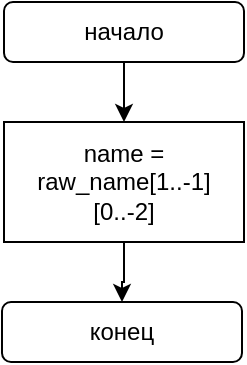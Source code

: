<mxfile version="17.4.5" type="device"><diagram id="6vchvn2INqKsaZ0BZD0O" name="Page-1"><mxGraphModel dx="370" dy="690" grid="1" gridSize="10" guides="1" tooltips="1" connect="1" arrows="1" fold="1" page="1" pageScale="1" pageWidth="827" pageHeight="1169" math="0" shadow="0"><root><mxCell id="0"/><mxCell id="1" parent="0"/><mxCell id="TtExzd5zuu7moBImFZO7-6" value="" style="edgeStyle=orthogonalEdgeStyle;rounded=0;orthogonalLoop=1;jettySize=auto;html=1;" edge="1" parent="1" source="TtExzd5zuu7moBImFZO7-1"><mxGeometry relative="1" as="geometry"><mxPoint x="414" y="100" as="targetPoint"/></mxGeometry></mxCell><mxCell id="TtExzd5zuu7moBImFZO7-1" value="начало" style="rounded=1;whiteSpace=wrap;html=1;" vertex="1" parent="1"><mxGeometry x="354" y="40" width="120" height="30" as="geometry"/></mxCell><mxCell id="TtExzd5zuu7moBImFZO7-96" value="" style="edgeStyle=orthogonalEdgeStyle;rounded=0;orthogonalLoop=1;jettySize=auto;html=1;" edge="1" parent="1" source="TtExzd5zuu7moBImFZO7-94" target="TtExzd5zuu7moBImFZO7-95"><mxGeometry relative="1" as="geometry"/></mxCell><mxCell id="TtExzd5zuu7moBImFZO7-94" value="&lt;div&gt;name =&lt;/div&gt;&lt;div&gt;raw_name[1..-1]&lt;/div&gt;&lt;div&gt;[0..-2]&lt;br&gt;&lt;/div&gt;" style="rounded=0;whiteSpace=wrap;html=1;" vertex="1" parent="1"><mxGeometry x="354" y="100" width="120" height="60" as="geometry"/></mxCell><mxCell id="TtExzd5zuu7moBImFZO7-95" value="конец" style="rounded=1;whiteSpace=wrap;html=1;" vertex="1" parent="1"><mxGeometry x="353" y="190" width="120" height="30" as="geometry"/></mxCell></root></mxGraphModel></diagram></mxfile>